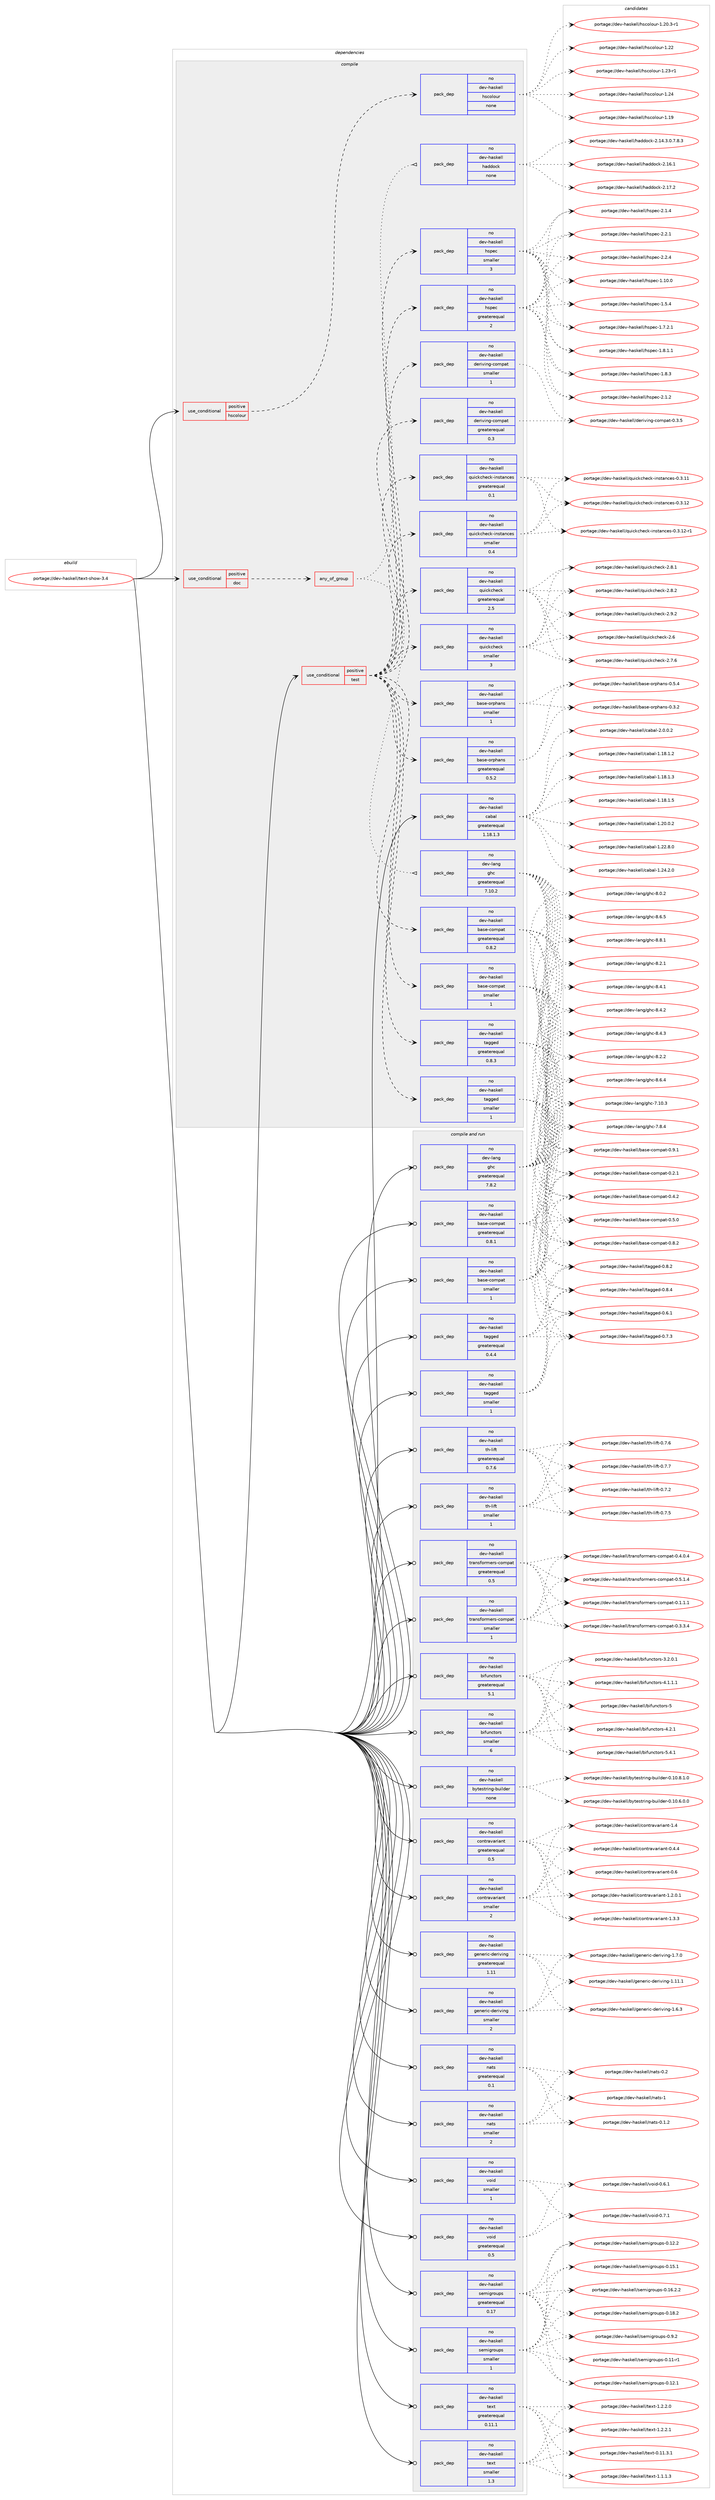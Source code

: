 digraph prolog {

# *************
# Graph options
# *************

newrank=true;
concentrate=true;
compound=true;
graph [rankdir=LR,fontname=Helvetica,fontsize=10,ranksep=1.5];#, ranksep=2.5, nodesep=0.2];
edge  [arrowhead=vee];
node  [fontname=Helvetica,fontsize=10];

# **********
# The ebuild
# **********

subgraph cluster_leftcol {
color=gray;
rank=same;
label=<<i>ebuild</i>>;
id [label="portage://dev-haskell/text-show-3.4", color=red, width=4, href="../dev-haskell/text-show-3.4.svg"];
}

# ****************
# The dependencies
# ****************

subgraph cluster_midcol {
color=gray;
label=<<i>dependencies</i>>;
subgraph cluster_compile {
fillcolor="#eeeeee";
style=filled;
label=<<i>compile</i>>;
subgraph cond17332 {
dependency81231 [label=<<TABLE BORDER="0" CELLBORDER="1" CELLSPACING="0" CELLPADDING="4"><TR><TD ROWSPAN="3" CELLPADDING="10">use_conditional</TD></TR><TR><TD>positive</TD></TR><TR><TD>doc</TD></TR></TABLE>>, shape=none, color=red];
subgraph any2440 {
dependency81232 [label=<<TABLE BORDER="0" CELLBORDER="1" CELLSPACING="0" CELLPADDING="4"><TR><TD CELLPADDING="10">any_of_group</TD></TR></TABLE>>, shape=none, color=red];subgraph pack61402 {
dependency81233 [label=<<TABLE BORDER="0" CELLBORDER="1" CELLSPACING="0" CELLPADDING="4" WIDTH="220"><TR><TD ROWSPAN="6" CELLPADDING="30">pack_dep</TD></TR><TR><TD WIDTH="110">no</TD></TR><TR><TD>dev-haskell</TD></TR><TR><TD>haddock</TD></TR><TR><TD>none</TD></TR><TR><TD></TD></TR></TABLE>>, shape=none, color=blue];
}
dependency81232:e -> dependency81233:w [weight=20,style="dotted",arrowhead="oinv"];
subgraph pack61403 {
dependency81234 [label=<<TABLE BORDER="0" CELLBORDER="1" CELLSPACING="0" CELLPADDING="4" WIDTH="220"><TR><TD ROWSPAN="6" CELLPADDING="30">pack_dep</TD></TR><TR><TD WIDTH="110">no</TD></TR><TR><TD>dev-lang</TD></TR><TR><TD>ghc</TD></TR><TR><TD>greaterequal</TD></TR><TR><TD>7.10.2</TD></TR></TABLE>>, shape=none, color=blue];
}
dependency81232:e -> dependency81234:w [weight=20,style="dotted",arrowhead="oinv"];
}
dependency81231:e -> dependency81232:w [weight=20,style="dashed",arrowhead="vee"];
}
id:e -> dependency81231:w [weight=20,style="solid",arrowhead="vee"];
subgraph cond17333 {
dependency81235 [label=<<TABLE BORDER="0" CELLBORDER="1" CELLSPACING="0" CELLPADDING="4"><TR><TD ROWSPAN="3" CELLPADDING="10">use_conditional</TD></TR><TR><TD>positive</TD></TR><TR><TD>hscolour</TD></TR></TABLE>>, shape=none, color=red];
subgraph pack61404 {
dependency81236 [label=<<TABLE BORDER="0" CELLBORDER="1" CELLSPACING="0" CELLPADDING="4" WIDTH="220"><TR><TD ROWSPAN="6" CELLPADDING="30">pack_dep</TD></TR><TR><TD WIDTH="110">no</TD></TR><TR><TD>dev-haskell</TD></TR><TR><TD>hscolour</TD></TR><TR><TD>none</TD></TR><TR><TD></TD></TR></TABLE>>, shape=none, color=blue];
}
dependency81235:e -> dependency81236:w [weight=20,style="dashed",arrowhead="vee"];
}
id:e -> dependency81235:w [weight=20,style="solid",arrowhead="vee"];
subgraph cond17334 {
dependency81237 [label=<<TABLE BORDER="0" CELLBORDER="1" CELLSPACING="0" CELLPADDING="4"><TR><TD ROWSPAN="3" CELLPADDING="10">use_conditional</TD></TR><TR><TD>positive</TD></TR><TR><TD>test</TD></TR></TABLE>>, shape=none, color=red];
subgraph pack61405 {
dependency81238 [label=<<TABLE BORDER="0" CELLBORDER="1" CELLSPACING="0" CELLPADDING="4" WIDTH="220"><TR><TD ROWSPAN="6" CELLPADDING="30">pack_dep</TD></TR><TR><TD WIDTH="110">no</TD></TR><TR><TD>dev-haskell</TD></TR><TR><TD>base-compat</TD></TR><TR><TD>greaterequal</TD></TR><TR><TD>0.8.2</TD></TR></TABLE>>, shape=none, color=blue];
}
dependency81237:e -> dependency81238:w [weight=20,style="dashed",arrowhead="vee"];
subgraph pack61406 {
dependency81239 [label=<<TABLE BORDER="0" CELLBORDER="1" CELLSPACING="0" CELLPADDING="4" WIDTH="220"><TR><TD ROWSPAN="6" CELLPADDING="30">pack_dep</TD></TR><TR><TD WIDTH="110">no</TD></TR><TR><TD>dev-haskell</TD></TR><TR><TD>base-compat</TD></TR><TR><TD>smaller</TD></TR><TR><TD>1</TD></TR></TABLE>>, shape=none, color=blue];
}
dependency81237:e -> dependency81239:w [weight=20,style="dashed",arrowhead="vee"];
subgraph pack61407 {
dependency81240 [label=<<TABLE BORDER="0" CELLBORDER="1" CELLSPACING="0" CELLPADDING="4" WIDTH="220"><TR><TD ROWSPAN="6" CELLPADDING="30">pack_dep</TD></TR><TR><TD WIDTH="110">no</TD></TR><TR><TD>dev-haskell</TD></TR><TR><TD>base-orphans</TD></TR><TR><TD>greaterequal</TD></TR><TR><TD>0.5.2</TD></TR></TABLE>>, shape=none, color=blue];
}
dependency81237:e -> dependency81240:w [weight=20,style="dashed",arrowhead="vee"];
subgraph pack61408 {
dependency81241 [label=<<TABLE BORDER="0" CELLBORDER="1" CELLSPACING="0" CELLPADDING="4" WIDTH="220"><TR><TD ROWSPAN="6" CELLPADDING="30">pack_dep</TD></TR><TR><TD WIDTH="110">no</TD></TR><TR><TD>dev-haskell</TD></TR><TR><TD>base-orphans</TD></TR><TR><TD>smaller</TD></TR><TR><TD>1</TD></TR></TABLE>>, shape=none, color=blue];
}
dependency81237:e -> dependency81241:w [weight=20,style="dashed",arrowhead="vee"];
subgraph pack61409 {
dependency81242 [label=<<TABLE BORDER="0" CELLBORDER="1" CELLSPACING="0" CELLPADDING="4" WIDTH="220"><TR><TD ROWSPAN="6" CELLPADDING="30">pack_dep</TD></TR><TR><TD WIDTH="110">no</TD></TR><TR><TD>dev-haskell</TD></TR><TR><TD>deriving-compat</TD></TR><TR><TD>greaterequal</TD></TR><TR><TD>0.3</TD></TR></TABLE>>, shape=none, color=blue];
}
dependency81237:e -> dependency81242:w [weight=20,style="dashed",arrowhead="vee"];
subgraph pack61410 {
dependency81243 [label=<<TABLE BORDER="0" CELLBORDER="1" CELLSPACING="0" CELLPADDING="4" WIDTH="220"><TR><TD ROWSPAN="6" CELLPADDING="30">pack_dep</TD></TR><TR><TD WIDTH="110">no</TD></TR><TR><TD>dev-haskell</TD></TR><TR><TD>deriving-compat</TD></TR><TR><TD>smaller</TD></TR><TR><TD>1</TD></TR></TABLE>>, shape=none, color=blue];
}
dependency81237:e -> dependency81243:w [weight=20,style="dashed",arrowhead="vee"];
subgraph pack61411 {
dependency81244 [label=<<TABLE BORDER="0" CELLBORDER="1" CELLSPACING="0" CELLPADDING="4" WIDTH="220"><TR><TD ROWSPAN="6" CELLPADDING="30">pack_dep</TD></TR><TR><TD WIDTH="110">no</TD></TR><TR><TD>dev-haskell</TD></TR><TR><TD>hspec</TD></TR><TR><TD>greaterequal</TD></TR><TR><TD>2</TD></TR></TABLE>>, shape=none, color=blue];
}
dependency81237:e -> dependency81244:w [weight=20,style="dashed",arrowhead="vee"];
subgraph pack61412 {
dependency81245 [label=<<TABLE BORDER="0" CELLBORDER="1" CELLSPACING="0" CELLPADDING="4" WIDTH="220"><TR><TD ROWSPAN="6" CELLPADDING="30">pack_dep</TD></TR><TR><TD WIDTH="110">no</TD></TR><TR><TD>dev-haskell</TD></TR><TR><TD>hspec</TD></TR><TR><TD>smaller</TD></TR><TR><TD>3</TD></TR></TABLE>>, shape=none, color=blue];
}
dependency81237:e -> dependency81245:w [weight=20,style="dashed",arrowhead="vee"];
subgraph pack61413 {
dependency81246 [label=<<TABLE BORDER="0" CELLBORDER="1" CELLSPACING="0" CELLPADDING="4" WIDTH="220"><TR><TD ROWSPAN="6" CELLPADDING="30">pack_dep</TD></TR><TR><TD WIDTH="110">no</TD></TR><TR><TD>dev-haskell</TD></TR><TR><TD>quickcheck</TD></TR><TR><TD>greaterequal</TD></TR><TR><TD>2.5</TD></TR></TABLE>>, shape=none, color=blue];
}
dependency81237:e -> dependency81246:w [weight=20,style="dashed",arrowhead="vee"];
subgraph pack61414 {
dependency81247 [label=<<TABLE BORDER="0" CELLBORDER="1" CELLSPACING="0" CELLPADDING="4" WIDTH="220"><TR><TD ROWSPAN="6" CELLPADDING="30">pack_dep</TD></TR><TR><TD WIDTH="110">no</TD></TR><TR><TD>dev-haskell</TD></TR><TR><TD>quickcheck</TD></TR><TR><TD>smaller</TD></TR><TR><TD>3</TD></TR></TABLE>>, shape=none, color=blue];
}
dependency81237:e -> dependency81247:w [weight=20,style="dashed",arrowhead="vee"];
subgraph pack61415 {
dependency81248 [label=<<TABLE BORDER="0" CELLBORDER="1" CELLSPACING="0" CELLPADDING="4" WIDTH="220"><TR><TD ROWSPAN="6" CELLPADDING="30">pack_dep</TD></TR><TR><TD WIDTH="110">no</TD></TR><TR><TD>dev-haskell</TD></TR><TR><TD>quickcheck-instances</TD></TR><TR><TD>greaterequal</TD></TR><TR><TD>0.1</TD></TR></TABLE>>, shape=none, color=blue];
}
dependency81237:e -> dependency81248:w [weight=20,style="dashed",arrowhead="vee"];
subgraph pack61416 {
dependency81249 [label=<<TABLE BORDER="0" CELLBORDER="1" CELLSPACING="0" CELLPADDING="4" WIDTH="220"><TR><TD ROWSPAN="6" CELLPADDING="30">pack_dep</TD></TR><TR><TD WIDTH="110">no</TD></TR><TR><TD>dev-haskell</TD></TR><TR><TD>quickcheck-instances</TD></TR><TR><TD>smaller</TD></TR><TR><TD>0.4</TD></TR></TABLE>>, shape=none, color=blue];
}
dependency81237:e -> dependency81249:w [weight=20,style="dashed",arrowhead="vee"];
subgraph pack61417 {
dependency81250 [label=<<TABLE BORDER="0" CELLBORDER="1" CELLSPACING="0" CELLPADDING="4" WIDTH="220"><TR><TD ROWSPAN="6" CELLPADDING="30">pack_dep</TD></TR><TR><TD WIDTH="110">no</TD></TR><TR><TD>dev-haskell</TD></TR><TR><TD>tagged</TD></TR><TR><TD>greaterequal</TD></TR><TR><TD>0.8.3</TD></TR></TABLE>>, shape=none, color=blue];
}
dependency81237:e -> dependency81250:w [weight=20,style="dashed",arrowhead="vee"];
subgraph pack61418 {
dependency81251 [label=<<TABLE BORDER="0" CELLBORDER="1" CELLSPACING="0" CELLPADDING="4" WIDTH="220"><TR><TD ROWSPAN="6" CELLPADDING="30">pack_dep</TD></TR><TR><TD WIDTH="110">no</TD></TR><TR><TD>dev-haskell</TD></TR><TR><TD>tagged</TD></TR><TR><TD>smaller</TD></TR><TR><TD>1</TD></TR></TABLE>>, shape=none, color=blue];
}
dependency81237:e -> dependency81251:w [weight=20,style="dashed",arrowhead="vee"];
}
id:e -> dependency81237:w [weight=20,style="solid",arrowhead="vee"];
subgraph pack61419 {
dependency81252 [label=<<TABLE BORDER="0" CELLBORDER="1" CELLSPACING="0" CELLPADDING="4" WIDTH="220"><TR><TD ROWSPAN="6" CELLPADDING="30">pack_dep</TD></TR><TR><TD WIDTH="110">no</TD></TR><TR><TD>dev-haskell</TD></TR><TR><TD>cabal</TD></TR><TR><TD>greaterequal</TD></TR><TR><TD>1.18.1.3</TD></TR></TABLE>>, shape=none, color=blue];
}
id:e -> dependency81252:w [weight=20,style="solid",arrowhead="vee"];
}
subgraph cluster_compileandrun {
fillcolor="#eeeeee";
style=filled;
label=<<i>compile and run</i>>;
subgraph pack61420 {
dependency81253 [label=<<TABLE BORDER="0" CELLBORDER="1" CELLSPACING="0" CELLPADDING="4" WIDTH="220"><TR><TD ROWSPAN="6" CELLPADDING="30">pack_dep</TD></TR><TR><TD WIDTH="110">no</TD></TR><TR><TD>dev-haskell</TD></TR><TR><TD>base-compat</TD></TR><TR><TD>greaterequal</TD></TR><TR><TD>0.8.1</TD></TR></TABLE>>, shape=none, color=blue];
}
id:e -> dependency81253:w [weight=20,style="solid",arrowhead="odotvee"];
subgraph pack61421 {
dependency81254 [label=<<TABLE BORDER="0" CELLBORDER="1" CELLSPACING="0" CELLPADDING="4" WIDTH="220"><TR><TD ROWSPAN="6" CELLPADDING="30">pack_dep</TD></TR><TR><TD WIDTH="110">no</TD></TR><TR><TD>dev-haskell</TD></TR><TR><TD>base-compat</TD></TR><TR><TD>smaller</TD></TR><TR><TD>1</TD></TR></TABLE>>, shape=none, color=blue];
}
id:e -> dependency81254:w [weight=20,style="solid",arrowhead="odotvee"];
subgraph pack61422 {
dependency81255 [label=<<TABLE BORDER="0" CELLBORDER="1" CELLSPACING="0" CELLPADDING="4" WIDTH="220"><TR><TD ROWSPAN="6" CELLPADDING="30">pack_dep</TD></TR><TR><TD WIDTH="110">no</TD></TR><TR><TD>dev-haskell</TD></TR><TR><TD>bifunctors</TD></TR><TR><TD>greaterequal</TD></TR><TR><TD>5.1</TD></TR></TABLE>>, shape=none, color=blue];
}
id:e -> dependency81255:w [weight=20,style="solid",arrowhead="odotvee"];
subgraph pack61423 {
dependency81256 [label=<<TABLE BORDER="0" CELLBORDER="1" CELLSPACING="0" CELLPADDING="4" WIDTH="220"><TR><TD ROWSPAN="6" CELLPADDING="30">pack_dep</TD></TR><TR><TD WIDTH="110">no</TD></TR><TR><TD>dev-haskell</TD></TR><TR><TD>bifunctors</TD></TR><TR><TD>smaller</TD></TR><TR><TD>6</TD></TR></TABLE>>, shape=none, color=blue];
}
id:e -> dependency81256:w [weight=20,style="solid",arrowhead="odotvee"];
subgraph pack61424 {
dependency81257 [label=<<TABLE BORDER="0" CELLBORDER="1" CELLSPACING="0" CELLPADDING="4" WIDTH="220"><TR><TD ROWSPAN="6" CELLPADDING="30">pack_dep</TD></TR><TR><TD WIDTH="110">no</TD></TR><TR><TD>dev-haskell</TD></TR><TR><TD>bytestring-builder</TD></TR><TR><TD>none</TD></TR><TR><TD></TD></TR></TABLE>>, shape=none, color=blue];
}
id:e -> dependency81257:w [weight=20,style="solid",arrowhead="odotvee"];
subgraph pack61425 {
dependency81258 [label=<<TABLE BORDER="0" CELLBORDER="1" CELLSPACING="0" CELLPADDING="4" WIDTH="220"><TR><TD ROWSPAN="6" CELLPADDING="30">pack_dep</TD></TR><TR><TD WIDTH="110">no</TD></TR><TR><TD>dev-haskell</TD></TR><TR><TD>contravariant</TD></TR><TR><TD>greaterequal</TD></TR><TR><TD>0.5</TD></TR></TABLE>>, shape=none, color=blue];
}
id:e -> dependency81258:w [weight=20,style="solid",arrowhead="odotvee"];
subgraph pack61426 {
dependency81259 [label=<<TABLE BORDER="0" CELLBORDER="1" CELLSPACING="0" CELLPADDING="4" WIDTH="220"><TR><TD ROWSPAN="6" CELLPADDING="30">pack_dep</TD></TR><TR><TD WIDTH="110">no</TD></TR><TR><TD>dev-haskell</TD></TR><TR><TD>contravariant</TD></TR><TR><TD>smaller</TD></TR><TR><TD>2</TD></TR></TABLE>>, shape=none, color=blue];
}
id:e -> dependency81259:w [weight=20,style="solid",arrowhead="odotvee"];
subgraph pack61427 {
dependency81260 [label=<<TABLE BORDER="0" CELLBORDER="1" CELLSPACING="0" CELLPADDING="4" WIDTH="220"><TR><TD ROWSPAN="6" CELLPADDING="30">pack_dep</TD></TR><TR><TD WIDTH="110">no</TD></TR><TR><TD>dev-haskell</TD></TR><TR><TD>generic-deriving</TD></TR><TR><TD>greaterequal</TD></TR><TR><TD>1.11</TD></TR></TABLE>>, shape=none, color=blue];
}
id:e -> dependency81260:w [weight=20,style="solid",arrowhead="odotvee"];
subgraph pack61428 {
dependency81261 [label=<<TABLE BORDER="0" CELLBORDER="1" CELLSPACING="0" CELLPADDING="4" WIDTH="220"><TR><TD ROWSPAN="6" CELLPADDING="30">pack_dep</TD></TR><TR><TD WIDTH="110">no</TD></TR><TR><TD>dev-haskell</TD></TR><TR><TD>generic-deriving</TD></TR><TR><TD>smaller</TD></TR><TR><TD>2</TD></TR></TABLE>>, shape=none, color=blue];
}
id:e -> dependency81261:w [weight=20,style="solid",arrowhead="odotvee"];
subgraph pack61429 {
dependency81262 [label=<<TABLE BORDER="0" CELLBORDER="1" CELLSPACING="0" CELLPADDING="4" WIDTH="220"><TR><TD ROWSPAN="6" CELLPADDING="30">pack_dep</TD></TR><TR><TD WIDTH="110">no</TD></TR><TR><TD>dev-haskell</TD></TR><TR><TD>nats</TD></TR><TR><TD>greaterequal</TD></TR><TR><TD>0.1</TD></TR></TABLE>>, shape=none, color=blue];
}
id:e -> dependency81262:w [weight=20,style="solid",arrowhead="odotvee"];
subgraph pack61430 {
dependency81263 [label=<<TABLE BORDER="0" CELLBORDER="1" CELLSPACING="0" CELLPADDING="4" WIDTH="220"><TR><TD ROWSPAN="6" CELLPADDING="30">pack_dep</TD></TR><TR><TD WIDTH="110">no</TD></TR><TR><TD>dev-haskell</TD></TR><TR><TD>nats</TD></TR><TR><TD>smaller</TD></TR><TR><TD>2</TD></TR></TABLE>>, shape=none, color=blue];
}
id:e -> dependency81263:w [weight=20,style="solid",arrowhead="odotvee"];
subgraph pack61431 {
dependency81264 [label=<<TABLE BORDER="0" CELLBORDER="1" CELLSPACING="0" CELLPADDING="4" WIDTH="220"><TR><TD ROWSPAN="6" CELLPADDING="30">pack_dep</TD></TR><TR><TD WIDTH="110">no</TD></TR><TR><TD>dev-haskell</TD></TR><TR><TD>semigroups</TD></TR><TR><TD>greaterequal</TD></TR><TR><TD>0.17</TD></TR></TABLE>>, shape=none, color=blue];
}
id:e -> dependency81264:w [weight=20,style="solid",arrowhead="odotvee"];
subgraph pack61432 {
dependency81265 [label=<<TABLE BORDER="0" CELLBORDER="1" CELLSPACING="0" CELLPADDING="4" WIDTH="220"><TR><TD ROWSPAN="6" CELLPADDING="30">pack_dep</TD></TR><TR><TD WIDTH="110">no</TD></TR><TR><TD>dev-haskell</TD></TR><TR><TD>semigroups</TD></TR><TR><TD>smaller</TD></TR><TR><TD>1</TD></TR></TABLE>>, shape=none, color=blue];
}
id:e -> dependency81265:w [weight=20,style="solid",arrowhead="odotvee"];
subgraph pack61433 {
dependency81266 [label=<<TABLE BORDER="0" CELLBORDER="1" CELLSPACING="0" CELLPADDING="4" WIDTH="220"><TR><TD ROWSPAN="6" CELLPADDING="30">pack_dep</TD></TR><TR><TD WIDTH="110">no</TD></TR><TR><TD>dev-haskell</TD></TR><TR><TD>tagged</TD></TR><TR><TD>greaterequal</TD></TR><TR><TD>0.4.4</TD></TR></TABLE>>, shape=none, color=blue];
}
id:e -> dependency81266:w [weight=20,style="solid",arrowhead="odotvee"];
subgraph pack61434 {
dependency81267 [label=<<TABLE BORDER="0" CELLBORDER="1" CELLSPACING="0" CELLPADDING="4" WIDTH="220"><TR><TD ROWSPAN="6" CELLPADDING="30">pack_dep</TD></TR><TR><TD WIDTH="110">no</TD></TR><TR><TD>dev-haskell</TD></TR><TR><TD>tagged</TD></TR><TR><TD>smaller</TD></TR><TR><TD>1</TD></TR></TABLE>>, shape=none, color=blue];
}
id:e -> dependency81267:w [weight=20,style="solid",arrowhead="odotvee"];
subgraph pack61435 {
dependency81268 [label=<<TABLE BORDER="0" CELLBORDER="1" CELLSPACING="0" CELLPADDING="4" WIDTH="220"><TR><TD ROWSPAN="6" CELLPADDING="30">pack_dep</TD></TR><TR><TD WIDTH="110">no</TD></TR><TR><TD>dev-haskell</TD></TR><TR><TD>text</TD></TR><TR><TD>greaterequal</TD></TR><TR><TD>0.11.1</TD></TR></TABLE>>, shape=none, color=blue];
}
id:e -> dependency81268:w [weight=20,style="solid",arrowhead="odotvee"];
subgraph pack61436 {
dependency81269 [label=<<TABLE BORDER="0" CELLBORDER="1" CELLSPACING="0" CELLPADDING="4" WIDTH="220"><TR><TD ROWSPAN="6" CELLPADDING="30">pack_dep</TD></TR><TR><TD WIDTH="110">no</TD></TR><TR><TD>dev-haskell</TD></TR><TR><TD>text</TD></TR><TR><TD>smaller</TD></TR><TR><TD>1.3</TD></TR></TABLE>>, shape=none, color=blue];
}
id:e -> dependency81269:w [weight=20,style="solid",arrowhead="odotvee"];
subgraph pack61437 {
dependency81270 [label=<<TABLE BORDER="0" CELLBORDER="1" CELLSPACING="0" CELLPADDING="4" WIDTH="220"><TR><TD ROWSPAN="6" CELLPADDING="30">pack_dep</TD></TR><TR><TD WIDTH="110">no</TD></TR><TR><TD>dev-haskell</TD></TR><TR><TD>th-lift</TD></TR><TR><TD>greaterequal</TD></TR><TR><TD>0.7.6</TD></TR></TABLE>>, shape=none, color=blue];
}
id:e -> dependency81270:w [weight=20,style="solid",arrowhead="odotvee"];
subgraph pack61438 {
dependency81271 [label=<<TABLE BORDER="0" CELLBORDER="1" CELLSPACING="0" CELLPADDING="4" WIDTH="220"><TR><TD ROWSPAN="6" CELLPADDING="30">pack_dep</TD></TR><TR><TD WIDTH="110">no</TD></TR><TR><TD>dev-haskell</TD></TR><TR><TD>th-lift</TD></TR><TR><TD>smaller</TD></TR><TR><TD>1</TD></TR></TABLE>>, shape=none, color=blue];
}
id:e -> dependency81271:w [weight=20,style="solid",arrowhead="odotvee"];
subgraph pack61439 {
dependency81272 [label=<<TABLE BORDER="0" CELLBORDER="1" CELLSPACING="0" CELLPADDING="4" WIDTH="220"><TR><TD ROWSPAN="6" CELLPADDING="30">pack_dep</TD></TR><TR><TD WIDTH="110">no</TD></TR><TR><TD>dev-haskell</TD></TR><TR><TD>transformers-compat</TD></TR><TR><TD>greaterequal</TD></TR><TR><TD>0.5</TD></TR></TABLE>>, shape=none, color=blue];
}
id:e -> dependency81272:w [weight=20,style="solid",arrowhead="odotvee"];
subgraph pack61440 {
dependency81273 [label=<<TABLE BORDER="0" CELLBORDER="1" CELLSPACING="0" CELLPADDING="4" WIDTH="220"><TR><TD ROWSPAN="6" CELLPADDING="30">pack_dep</TD></TR><TR><TD WIDTH="110">no</TD></TR><TR><TD>dev-haskell</TD></TR><TR><TD>transformers-compat</TD></TR><TR><TD>smaller</TD></TR><TR><TD>1</TD></TR></TABLE>>, shape=none, color=blue];
}
id:e -> dependency81273:w [weight=20,style="solid",arrowhead="odotvee"];
subgraph pack61441 {
dependency81274 [label=<<TABLE BORDER="0" CELLBORDER="1" CELLSPACING="0" CELLPADDING="4" WIDTH="220"><TR><TD ROWSPAN="6" CELLPADDING="30">pack_dep</TD></TR><TR><TD WIDTH="110">no</TD></TR><TR><TD>dev-haskell</TD></TR><TR><TD>void</TD></TR><TR><TD>greaterequal</TD></TR><TR><TD>0.5</TD></TR></TABLE>>, shape=none, color=blue];
}
id:e -> dependency81274:w [weight=20,style="solid",arrowhead="odotvee"];
subgraph pack61442 {
dependency81275 [label=<<TABLE BORDER="0" CELLBORDER="1" CELLSPACING="0" CELLPADDING="4" WIDTH="220"><TR><TD ROWSPAN="6" CELLPADDING="30">pack_dep</TD></TR><TR><TD WIDTH="110">no</TD></TR><TR><TD>dev-haskell</TD></TR><TR><TD>void</TD></TR><TR><TD>smaller</TD></TR><TR><TD>1</TD></TR></TABLE>>, shape=none, color=blue];
}
id:e -> dependency81275:w [weight=20,style="solid",arrowhead="odotvee"];
subgraph pack61443 {
dependency81276 [label=<<TABLE BORDER="0" CELLBORDER="1" CELLSPACING="0" CELLPADDING="4" WIDTH="220"><TR><TD ROWSPAN="6" CELLPADDING="30">pack_dep</TD></TR><TR><TD WIDTH="110">no</TD></TR><TR><TD>dev-lang</TD></TR><TR><TD>ghc</TD></TR><TR><TD>greaterequal</TD></TR><TR><TD>7.8.2</TD></TR></TABLE>>, shape=none, color=blue];
}
id:e -> dependency81276:w [weight=20,style="solid",arrowhead="odotvee"];
}
subgraph cluster_run {
fillcolor="#eeeeee";
style=filled;
label=<<i>run</i>>;
}
}

# **************
# The candidates
# **************

subgraph cluster_choices {
rank=same;
color=gray;
label=<<i>candidates</i>>;

subgraph choice61402 {
color=black;
nodesep=1;
choiceportage1001011184510497115107101108108471049710010011199107455046495246514648465546564651 [label="portage://dev-haskell/haddock-2.14.3.0.7.8.3", color=red, width=4,href="../dev-haskell/haddock-2.14.3.0.7.8.3.svg"];
choiceportage100101118451049711510710110810847104971001001119910745504649544649 [label="portage://dev-haskell/haddock-2.16.1", color=red, width=4,href="../dev-haskell/haddock-2.16.1.svg"];
choiceportage100101118451049711510710110810847104971001001119910745504649554650 [label="portage://dev-haskell/haddock-2.17.2", color=red, width=4,href="../dev-haskell/haddock-2.17.2.svg"];
dependency81233:e -> choiceportage1001011184510497115107101108108471049710010011199107455046495246514648465546564651:w [style=dotted,weight="100"];
dependency81233:e -> choiceportage100101118451049711510710110810847104971001001119910745504649544649:w [style=dotted,weight="100"];
dependency81233:e -> choiceportage100101118451049711510710110810847104971001001119910745504649554650:w [style=dotted,weight="100"];
}
subgraph choice61403 {
color=black;
nodesep=1;
choiceportage1001011184510897110103471031049945554649484651 [label="portage://dev-lang/ghc-7.10.3", color=red, width=4,href="../dev-lang/ghc-7.10.3.svg"];
choiceportage10010111845108971101034710310499455546564652 [label="portage://dev-lang/ghc-7.8.4", color=red, width=4,href="../dev-lang/ghc-7.8.4.svg"];
choiceportage10010111845108971101034710310499455646484650 [label="portage://dev-lang/ghc-8.0.2", color=red, width=4,href="../dev-lang/ghc-8.0.2.svg"];
choiceportage10010111845108971101034710310499455646504649 [label="portage://dev-lang/ghc-8.2.1", color=red, width=4,href="../dev-lang/ghc-8.2.1.svg"];
choiceportage10010111845108971101034710310499455646504650 [label="portage://dev-lang/ghc-8.2.2", color=red, width=4,href="../dev-lang/ghc-8.2.2.svg"];
choiceportage10010111845108971101034710310499455646524649 [label="portage://dev-lang/ghc-8.4.1", color=red, width=4,href="../dev-lang/ghc-8.4.1.svg"];
choiceportage10010111845108971101034710310499455646524650 [label="portage://dev-lang/ghc-8.4.2", color=red, width=4,href="../dev-lang/ghc-8.4.2.svg"];
choiceportage10010111845108971101034710310499455646524651 [label="portage://dev-lang/ghc-8.4.3", color=red, width=4,href="../dev-lang/ghc-8.4.3.svg"];
choiceportage10010111845108971101034710310499455646544652 [label="portage://dev-lang/ghc-8.6.4", color=red, width=4,href="../dev-lang/ghc-8.6.4.svg"];
choiceportage10010111845108971101034710310499455646544653 [label="portage://dev-lang/ghc-8.6.5", color=red, width=4,href="../dev-lang/ghc-8.6.5.svg"];
choiceportage10010111845108971101034710310499455646564649 [label="portage://dev-lang/ghc-8.8.1", color=red, width=4,href="../dev-lang/ghc-8.8.1.svg"];
dependency81234:e -> choiceportage1001011184510897110103471031049945554649484651:w [style=dotted,weight="100"];
dependency81234:e -> choiceportage10010111845108971101034710310499455546564652:w [style=dotted,weight="100"];
dependency81234:e -> choiceportage10010111845108971101034710310499455646484650:w [style=dotted,weight="100"];
dependency81234:e -> choiceportage10010111845108971101034710310499455646504649:w [style=dotted,weight="100"];
dependency81234:e -> choiceportage10010111845108971101034710310499455646504650:w [style=dotted,weight="100"];
dependency81234:e -> choiceportage10010111845108971101034710310499455646524649:w [style=dotted,weight="100"];
dependency81234:e -> choiceportage10010111845108971101034710310499455646524650:w [style=dotted,weight="100"];
dependency81234:e -> choiceportage10010111845108971101034710310499455646524651:w [style=dotted,weight="100"];
dependency81234:e -> choiceportage10010111845108971101034710310499455646544652:w [style=dotted,weight="100"];
dependency81234:e -> choiceportage10010111845108971101034710310499455646544653:w [style=dotted,weight="100"];
dependency81234:e -> choiceportage10010111845108971101034710310499455646564649:w [style=dotted,weight="100"];
}
subgraph choice61404 {
color=black;
nodesep=1;
choiceportage100101118451049711510710110810847104115991111081111171144549464957 [label="portage://dev-haskell/hscolour-1.19", color=red, width=4,href="../dev-haskell/hscolour-1.19.svg"];
choiceportage10010111845104971151071011081084710411599111108111117114454946504846514511449 [label="portage://dev-haskell/hscolour-1.20.3-r1", color=red, width=4,href="../dev-haskell/hscolour-1.20.3-r1.svg"];
choiceportage100101118451049711510710110810847104115991111081111171144549465050 [label="portage://dev-haskell/hscolour-1.22", color=red, width=4,href="../dev-haskell/hscolour-1.22.svg"];
choiceportage1001011184510497115107101108108471041159911110811111711445494650514511449 [label="portage://dev-haskell/hscolour-1.23-r1", color=red, width=4,href="../dev-haskell/hscolour-1.23-r1.svg"];
choiceportage100101118451049711510710110810847104115991111081111171144549465052 [label="portage://dev-haskell/hscolour-1.24", color=red, width=4,href="../dev-haskell/hscolour-1.24.svg"];
dependency81236:e -> choiceportage100101118451049711510710110810847104115991111081111171144549464957:w [style=dotted,weight="100"];
dependency81236:e -> choiceportage10010111845104971151071011081084710411599111108111117114454946504846514511449:w [style=dotted,weight="100"];
dependency81236:e -> choiceportage100101118451049711510710110810847104115991111081111171144549465050:w [style=dotted,weight="100"];
dependency81236:e -> choiceportage1001011184510497115107101108108471041159911110811111711445494650514511449:w [style=dotted,weight="100"];
dependency81236:e -> choiceportage100101118451049711510710110810847104115991111081111171144549465052:w [style=dotted,weight="100"];
}
subgraph choice61405 {
color=black;
nodesep=1;
choiceportage1001011184510497115107101108108479897115101459911110911297116454846504649 [label="portage://dev-haskell/base-compat-0.2.1", color=red, width=4,href="../dev-haskell/base-compat-0.2.1.svg"];
choiceportage1001011184510497115107101108108479897115101459911110911297116454846524650 [label="portage://dev-haskell/base-compat-0.4.2", color=red, width=4,href="../dev-haskell/base-compat-0.4.2.svg"];
choiceportage1001011184510497115107101108108479897115101459911110911297116454846534648 [label="portage://dev-haskell/base-compat-0.5.0", color=red, width=4,href="../dev-haskell/base-compat-0.5.0.svg"];
choiceportage1001011184510497115107101108108479897115101459911110911297116454846564650 [label="portage://dev-haskell/base-compat-0.8.2", color=red, width=4,href="../dev-haskell/base-compat-0.8.2.svg"];
choiceportage1001011184510497115107101108108479897115101459911110911297116454846574649 [label="portage://dev-haskell/base-compat-0.9.1", color=red, width=4,href="../dev-haskell/base-compat-0.9.1.svg"];
dependency81238:e -> choiceportage1001011184510497115107101108108479897115101459911110911297116454846504649:w [style=dotted,weight="100"];
dependency81238:e -> choiceportage1001011184510497115107101108108479897115101459911110911297116454846524650:w [style=dotted,weight="100"];
dependency81238:e -> choiceportage1001011184510497115107101108108479897115101459911110911297116454846534648:w [style=dotted,weight="100"];
dependency81238:e -> choiceportage1001011184510497115107101108108479897115101459911110911297116454846564650:w [style=dotted,weight="100"];
dependency81238:e -> choiceportage1001011184510497115107101108108479897115101459911110911297116454846574649:w [style=dotted,weight="100"];
}
subgraph choice61406 {
color=black;
nodesep=1;
choiceportage1001011184510497115107101108108479897115101459911110911297116454846504649 [label="portage://dev-haskell/base-compat-0.2.1", color=red, width=4,href="../dev-haskell/base-compat-0.2.1.svg"];
choiceportage1001011184510497115107101108108479897115101459911110911297116454846524650 [label="portage://dev-haskell/base-compat-0.4.2", color=red, width=4,href="../dev-haskell/base-compat-0.4.2.svg"];
choiceportage1001011184510497115107101108108479897115101459911110911297116454846534648 [label="portage://dev-haskell/base-compat-0.5.0", color=red, width=4,href="../dev-haskell/base-compat-0.5.0.svg"];
choiceportage1001011184510497115107101108108479897115101459911110911297116454846564650 [label="portage://dev-haskell/base-compat-0.8.2", color=red, width=4,href="../dev-haskell/base-compat-0.8.2.svg"];
choiceportage1001011184510497115107101108108479897115101459911110911297116454846574649 [label="portage://dev-haskell/base-compat-0.9.1", color=red, width=4,href="../dev-haskell/base-compat-0.9.1.svg"];
dependency81239:e -> choiceportage1001011184510497115107101108108479897115101459911110911297116454846504649:w [style=dotted,weight="100"];
dependency81239:e -> choiceportage1001011184510497115107101108108479897115101459911110911297116454846524650:w [style=dotted,weight="100"];
dependency81239:e -> choiceportage1001011184510497115107101108108479897115101459911110911297116454846534648:w [style=dotted,weight="100"];
dependency81239:e -> choiceportage1001011184510497115107101108108479897115101459911110911297116454846564650:w [style=dotted,weight="100"];
dependency81239:e -> choiceportage1001011184510497115107101108108479897115101459911110911297116454846574649:w [style=dotted,weight="100"];
}
subgraph choice61407 {
color=black;
nodesep=1;
choiceportage10010111845104971151071011081084798971151014511111411210497110115454846514650 [label="portage://dev-haskell/base-orphans-0.3.2", color=red, width=4,href="../dev-haskell/base-orphans-0.3.2.svg"];
choiceportage10010111845104971151071011081084798971151014511111411210497110115454846534652 [label="portage://dev-haskell/base-orphans-0.5.4", color=red, width=4,href="../dev-haskell/base-orphans-0.5.4.svg"];
dependency81240:e -> choiceportage10010111845104971151071011081084798971151014511111411210497110115454846514650:w [style=dotted,weight="100"];
dependency81240:e -> choiceportage10010111845104971151071011081084798971151014511111411210497110115454846534652:w [style=dotted,weight="100"];
}
subgraph choice61408 {
color=black;
nodesep=1;
choiceportage10010111845104971151071011081084798971151014511111411210497110115454846514650 [label="portage://dev-haskell/base-orphans-0.3.2", color=red, width=4,href="../dev-haskell/base-orphans-0.3.2.svg"];
choiceportage10010111845104971151071011081084798971151014511111411210497110115454846534652 [label="portage://dev-haskell/base-orphans-0.5.4", color=red, width=4,href="../dev-haskell/base-orphans-0.5.4.svg"];
dependency81241:e -> choiceportage10010111845104971151071011081084798971151014511111411210497110115454846514650:w [style=dotted,weight="100"];
dependency81241:e -> choiceportage10010111845104971151071011081084798971151014511111411210497110115454846534652:w [style=dotted,weight="100"];
}
subgraph choice61409 {
color=black;
nodesep=1;
choiceportage100101118451049711510710110810847100101114105118105110103459911110911297116454846514653 [label="portage://dev-haskell/deriving-compat-0.3.5", color=red, width=4,href="../dev-haskell/deriving-compat-0.3.5.svg"];
dependency81242:e -> choiceportage100101118451049711510710110810847100101114105118105110103459911110911297116454846514653:w [style=dotted,weight="100"];
}
subgraph choice61410 {
color=black;
nodesep=1;
choiceportage100101118451049711510710110810847100101114105118105110103459911110911297116454846514653 [label="portage://dev-haskell/deriving-compat-0.3.5", color=red, width=4,href="../dev-haskell/deriving-compat-0.3.5.svg"];
dependency81243:e -> choiceportage100101118451049711510710110810847100101114105118105110103459911110911297116454846514653:w [style=dotted,weight="100"];
}
subgraph choice61411 {
color=black;
nodesep=1;
choiceportage1001011184510497115107101108108471041151121019945494649484648 [label="portage://dev-haskell/hspec-1.10.0", color=red, width=4,href="../dev-haskell/hspec-1.10.0.svg"];
choiceportage10010111845104971151071011081084710411511210199454946534652 [label="portage://dev-haskell/hspec-1.5.4", color=red, width=4,href="../dev-haskell/hspec-1.5.4.svg"];
choiceportage100101118451049711510710110810847104115112101994549465546504649 [label="portage://dev-haskell/hspec-1.7.2.1", color=red, width=4,href="../dev-haskell/hspec-1.7.2.1.svg"];
choiceportage100101118451049711510710110810847104115112101994549465646494649 [label="portage://dev-haskell/hspec-1.8.1.1", color=red, width=4,href="../dev-haskell/hspec-1.8.1.1.svg"];
choiceportage10010111845104971151071011081084710411511210199454946564651 [label="portage://dev-haskell/hspec-1.8.3", color=red, width=4,href="../dev-haskell/hspec-1.8.3.svg"];
choiceportage10010111845104971151071011081084710411511210199455046494650 [label="portage://dev-haskell/hspec-2.1.2", color=red, width=4,href="../dev-haskell/hspec-2.1.2.svg"];
choiceportage10010111845104971151071011081084710411511210199455046494652 [label="portage://dev-haskell/hspec-2.1.4", color=red, width=4,href="../dev-haskell/hspec-2.1.4.svg"];
choiceportage10010111845104971151071011081084710411511210199455046504649 [label="portage://dev-haskell/hspec-2.2.1", color=red, width=4,href="../dev-haskell/hspec-2.2.1.svg"];
choiceportage10010111845104971151071011081084710411511210199455046504652 [label="portage://dev-haskell/hspec-2.2.4", color=red, width=4,href="../dev-haskell/hspec-2.2.4.svg"];
dependency81244:e -> choiceportage1001011184510497115107101108108471041151121019945494649484648:w [style=dotted,weight="100"];
dependency81244:e -> choiceportage10010111845104971151071011081084710411511210199454946534652:w [style=dotted,weight="100"];
dependency81244:e -> choiceportage100101118451049711510710110810847104115112101994549465546504649:w [style=dotted,weight="100"];
dependency81244:e -> choiceportage100101118451049711510710110810847104115112101994549465646494649:w [style=dotted,weight="100"];
dependency81244:e -> choiceportage10010111845104971151071011081084710411511210199454946564651:w [style=dotted,weight="100"];
dependency81244:e -> choiceportage10010111845104971151071011081084710411511210199455046494650:w [style=dotted,weight="100"];
dependency81244:e -> choiceportage10010111845104971151071011081084710411511210199455046494652:w [style=dotted,weight="100"];
dependency81244:e -> choiceportage10010111845104971151071011081084710411511210199455046504649:w [style=dotted,weight="100"];
dependency81244:e -> choiceportage10010111845104971151071011081084710411511210199455046504652:w [style=dotted,weight="100"];
}
subgraph choice61412 {
color=black;
nodesep=1;
choiceportage1001011184510497115107101108108471041151121019945494649484648 [label="portage://dev-haskell/hspec-1.10.0", color=red, width=4,href="../dev-haskell/hspec-1.10.0.svg"];
choiceportage10010111845104971151071011081084710411511210199454946534652 [label="portage://dev-haskell/hspec-1.5.4", color=red, width=4,href="../dev-haskell/hspec-1.5.4.svg"];
choiceportage100101118451049711510710110810847104115112101994549465546504649 [label="portage://dev-haskell/hspec-1.7.2.1", color=red, width=4,href="../dev-haskell/hspec-1.7.2.1.svg"];
choiceportage100101118451049711510710110810847104115112101994549465646494649 [label="portage://dev-haskell/hspec-1.8.1.1", color=red, width=4,href="../dev-haskell/hspec-1.8.1.1.svg"];
choiceportage10010111845104971151071011081084710411511210199454946564651 [label="portage://dev-haskell/hspec-1.8.3", color=red, width=4,href="../dev-haskell/hspec-1.8.3.svg"];
choiceportage10010111845104971151071011081084710411511210199455046494650 [label="portage://dev-haskell/hspec-2.1.2", color=red, width=4,href="../dev-haskell/hspec-2.1.2.svg"];
choiceportage10010111845104971151071011081084710411511210199455046494652 [label="portage://dev-haskell/hspec-2.1.4", color=red, width=4,href="../dev-haskell/hspec-2.1.4.svg"];
choiceportage10010111845104971151071011081084710411511210199455046504649 [label="portage://dev-haskell/hspec-2.2.1", color=red, width=4,href="../dev-haskell/hspec-2.2.1.svg"];
choiceportage10010111845104971151071011081084710411511210199455046504652 [label="portage://dev-haskell/hspec-2.2.4", color=red, width=4,href="../dev-haskell/hspec-2.2.4.svg"];
dependency81245:e -> choiceportage1001011184510497115107101108108471041151121019945494649484648:w [style=dotted,weight="100"];
dependency81245:e -> choiceportage10010111845104971151071011081084710411511210199454946534652:w [style=dotted,weight="100"];
dependency81245:e -> choiceportage100101118451049711510710110810847104115112101994549465546504649:w [style=dotted,weight="100"];
dependency81245:e -> choiceportage100101118451049711510710110810847104115112101994549465646494649:w [style=dotted,weight="100"];
dependency81245:e -> choiceportage10010111845104971151071011081084710411511210199454946564651:w [style=dotted,weight="100"];
dependency81245:e -> choiceportage10010111845104971151071011081084710411511210199455046494650:w [style=dotted,weight="100"];
dependency81245:e -> choiceportage10010111845104971151071011081084710411511210199455046494652:w [style=dotted,weight="100"];
dependency81245:e -> choiceportage10010111845104971151071011081084710411511210199455046504649:w [style=dotted,weight="100"];
dependency81245:e -> choiceportage10010111845104971151071011081084710411511210199455046504652:w [style=dotted,weight="100"];
}
subgraph choice61413 {
color=black;
nodesep=1;
choiceportage10010111845104971151071011081084711311710599107991041019910745504654 [label="portage://dev-haskell/quickcheck-2.6", color=red, width=4,href="../dev-haskell/quickcheck-2.6.svg"];
choiceportage100101118451049711510710110810847113117105991079910410199107455046554654 [label="portage://dev-haskell/quickcheck-2.7.6", color=red, width=4,href="../dev-haskell/quickcheck-2.7.6.svg"];
choiceportage100101118451049711510710110810847113117105991079910410199107455046564649 [label="portage://dev-haskell/quickcheck-2.8.1", color=red, width=4,href="../dev-haskell/quickcheck-2.8.1.svg"];
choiceportage100101118451049711510710110810847113117105991079910410199107455046564650 [label="portage://dev-haskell/quickcheck-2.8.2", color=red, width=4,href="../dev-haskell/quickcheck-2.8.2.svg"];
choiceportage100101118451049711510710110810847113117105991079910410199107455046574650 [label="portage://dev-haskell/quickcheck-2.9.2", color=red, width=4,href="../dev-haskell/quickcheck-2.9.2.svg"];
dependency81246:e -> choiceportage10010111845104971151071011081084711311710599107991041019910745504654:w [style=dotted,weight="100"];
dependency81246:e -> choiceportage100101118451049711510710110810847113117105991079910410199107455046554654:w [style=dotted,weight="100"];
dependency81246:e -> choiceportage100101118451049711510710110810847113117105991079910410199107455046564649:w [style=dotted,weight="100"];
dependency81246:e -> choiceportage100101118451049711510710110810847113117105991079910410199107455046564650:w [style=dotted,weight="100"];
dependency81246:e -> choiceportage100101118451049711510710110810847113117105991079910410199107455046574650:w [style=dotted,weight="100"];
}
subgraph choice61414 {
color=black;
nodesep=1;
choiceportage10010111845104971151071011081084711311710599107991041019910745504654 [label="portage://dev-haskell/quickcheck-2.6", color=red, width=4,href="../dev-haskell/quickcheck-2.6.svg"];
choiceportage100101118451049711510710110810847113117105991079910410199107455046554654 [label="portage://dev-haskell/quickcheck-2.7.6", color=red, width=4,href="../dev-haskell/quickcheck-2.7.6.svg"];
choiceportage100101118451049711510710110810847113117105991079910410199107455046564649 [label="portage://dev-haskell/quickcheck-2.8.1", color=red, width=4,href="../dev-haskell/quickcheck-2.8.1.svg"];
choiceportage100101118451049711510710110810847113117105991079910410199107455046564650 [label="portage://dev-haskell/quickcheck-2.8.2", color=red, width=4,href="../dev-haskell/quickcheck-2.8.2.svg"];
choiceportage100101118451049711510710110810847113117105991079910410199107455046574650 [label="portage://dev-haskell/quickcheck-2.9.2", color=red, width=4,href="../dev-haskell/quickcheck-2.9.2.svg"];
dependency81247:e -> choiceportage10010111845104971151071011081084711311710599107991041019910745504654:w [style=dotted,weight="100"];
dependency81247:e -> choiceportage100101118451049711510710110810847113117105991079910410199107455046554654:w [style=dotted,weight="100"];
dependency81247:e -> choiceportage100101118451049711510710110810847113117105991079910410199107455046564649:w [style=dotted,weight="100"];
dependency81247:e -> choiceportage100101118451049711510710110810847113117105991079910410199107455046564650:w [style=dotted,weight="100"];
dependency81247:e -> choiceportage100101118451049711510710110810847113117105991079910410199107455046574650:w [style=dotted,weight="100"];
}
subgraph choice61415 {
color=black;
nodesep=1;
choiceportage10010111845104971151071011081084711311710599107991041019910745105110115116971109910111545484651464949 [label="portage://dev-haskell/quickcheck-instances-0.3.11", color=red, width=4,href="../dev-haskell/quickcheck-instances-0.3.11.svg"];
choiceportage10010111845104971151071011081084711311710599107991041019910745105110115116971109910111545484651464950 [label="portage://dev-haskell/quickcheck-instances-0.3.12", color=red, width=4,href="../dev-haskell/quickcheck-instances-0.3.12.svg"];
choiceportage100101118451049711510710110810847113117105991079910410199107451051101151169711099101115454846514649504511449 [label="portage://dev-haskell/quickcheck-instances-0.3.12-r1", color=red, width=4,href="../dev-haskell/quickcheck-instances-0.3.12-r1.svg"];
dependency81248:e -> choiceportage10010111845104971151071011081084711311710599107991041019910745105110115116971109910111545484651464949:w [style=dotted,weight="100"];
dependency81248:e -> choiceportage10010111845104971151071011081084711311710599107991041019910745105110115116971109910111545484651464950:w [style=dotted,weight="100"];
dependency81248:e -> choiceportage100101118451049711510710110810847113117105991079910410199107451051101151169711099101115454846514649504511449:w [style=dotted,weight="100"];
}
subgraph choice61416 {
color=black;
nodesep=1;
choiceportage10010111845104971151071011081084711311710599107991041019910745105110115116971109910111545484651464949 [label="portage://dev-haskell/quickcheck-instances-0.3.11", color=red, width=4,href="../dev-haskell/quickcheck-instances-0.3.11.svg"];
choiceportage10010111845104971151071011081084711311710599107991041019910745105110115116971109910111545484651464950 [label="portage://dev-haskell/quickcheck-instances-0.3.12", color=red, width=4,href="../dev-haskell/quickcheck-instances-0.3.12.svg"];
choiceportage100101118451049711510710110810847113117105991079910410199107451051101151169711099101115454846514649504511449 [label="portage://dev-haskell/quickcheck-instances-0.3.12-r1", color=red, width=4,href="../dev-haskell/quickcheck-instances-0.3.12-r1.svg"];
dependency81249:e -> choiceportage10010111845104971151071011081084711311710599107991041019910745105110115116971109910111545484651464949:w [style=dotted,weight="100"];
dependency81249:e -> choiceportage10010111845104971151071011081084711311710599107991041019910745105110115116971109910111545484651464950:w [style=dotted,weight="100"];
dependency81249:e -> choiceportage100101118451049711510710110810847113117105991079910410199107451051101151169711099101115454846514649504511449:w [style=dotted,weight="100"];
}
subgraph choice61417 {
color=black;
nodesep=1;
choiceportage10010111845104971151071011081084711697103103101100454846544649 [label="portage://dev-haskell/tagged-0.6.1", color=red, width=4,href="../dev-haskell/tagged-0.6.1.svg"];
choiceportage10010111845104971151071011081084711697103103101100454846554651 [label="portage://dev-haskell/tagged-0.7.3", color=red, width=4,href="../dev-haskell/tagged-0.7.3.svg"];
choiceportage10010111845104971151071011081084711697103103101100454846564650 [label="portage://dev-haskell/tagged-0.8.2", color=red, width=4,href="../dev-haskell/tagged-0.8.2.svg"];
choiceportage10010111845104971151071011081084711697103103101100454846564652 [label="portage://dev-haskell/tagged-0.8.4", color=red, width=4,href="../dev-haskell/tagged-0.8.4.svg"];
dependency81250:e -> choiceportage10010111845104971151071011081084711697103103101100454846544649:w [style=dotted,weight="100"];
dependency81250:e -> choiceportage10010111845104971151071011081084711697103103101100454846554651:w [style=dotted,weight="100"];
dependency81250:e -> choiceportage10010111845104971151071011081084711697103103101100454846564650:w [style=dotted,weight="100"];
dependency81250:e -> choiceportage10010111845104971151071011081084711697103103101100454846564652:w [style=dotted,weight="100"];
}
subgraph choice61418 {
color=black;
nodesep=1;
choiceportage10010111845104971151071011081084711697103103101100454846544649 [label="portage://dev-haskell/tagged-0.6.1", color=red, width=4,href="../dev-haskell/tagged-0.6.1.svg"];
choiceportage10010111845104971151071011081084711697103103101100454846554651 [label="portage://dev-haskell/tagged-0.7.3", color=red, width=4,href="../dev-haskell/tagged-0.7.3.svg"];
choiceportage10010111845104971151071011081084711697103103101100454846564650 [label="portage://dev-haskell/tagged-0.8.2", color=red, width=4,href="../dev-haskell/tagged-0.8.2.svg"];
choiceportage10010111845104971151071011081084711697103103101100454846564652 [label="portage://dev-haskell/tagged-0.8.4", color=red, width=4,href="../dev-haskell/tagged-0.8.4.svg"];
dependency81251:e -> choiceportage10010111845104971151071011081084711697103103101100454846544649:w [style=dotted,weight="100"];
dependency81251:e -> choiceportage10010111845104971151071011081084711697103103101100454846554651:w [style=dotted,weight="100"];
dependency81251:e -> choiceportage10010111845104971151071011081084711697103103101100454846564650:w [style=dotted,weight="100"];
dependency81251:e -> choiceportage10010111845104971151071011081084711697103103101100454846564652:w [style=dotted,weight="100"];
}
subgraph choice61419 {
color=black;
nodesep=1;
choiceportage10010111845104971151071011081084799979897108454946495646494650 [label="portage://dev-haskell/cabal-1.18.1.2", color=red, width=4,href="../dev-haskell/cabal-1.18.1.2.svg"];
choiceportage10010111845104971151071011081084799979897108454946495646494651 [label="portage://dev-haskell/cabal-1.18.1.3", color=red, width=4,href="../dev-haskell/cabal-1.18.1.3.svg"];
choiceportage10010111845104971151071011081084799979897108454946495646494653 [label="portage://dev-haskell/cabal-1.18.1.5", color=red, width=4,href="../dev-haskell/cabal-1.18.1.5.svg"];
choiceportage10010111845104971151071011081084799979897108454946504846484650 [label="portage://dev-haskell/cabal-1.20.0.2", color=red, width=4,href="../dev-haskell/cabal-1.20.0.2.svg"];
choiceportage10010111845104971151071011081084799979897108454946505046564648 [label="portage://dev-haskell/cabal-1.22.8.0", color=red, width=4,href="../dev-haskell/cabal-1.22.8.0.svg"];
choiceportage10010111845104971151071011081084799979897108454946505246504648 [label="portage://dev-haskell/cabal-1.24.2.0", color=red, width=4,href="../dev-haskell/cabal-1.24.2.0.svg"];
choiceportage100101118451049711510710110810847999798971084550464846484650 [label="portage://dev-haskell/cabal-2.0.0.2", color=red, width=4,href="../dev-haskell/cabal-2.0.0.2.svg"];
dependency81252:e -> choiceportage10010111845104971151071011081084799979897108454946495646494650:w [style=dotted,weight="100"];
dependency81252:e -> choiceportage10010111845104971151071011081084799979897108454946495646494651:w [style=dotted,weight="100"];
dependency81252:e -> choiceportage10010111845104971151071011081084799979897108454946495646494653:w [style=dotted,weight="100"];
dependency81252:e -> choiceportage10010111845104971151071011081084799979897108454946504846484650:w [style=dotted,weight="100"];
dependency81252:e -> choiceportage10010111845104971151071011081084799979897108454946505046564648:w [style=dotted,weight="100"];
dependency81252:e -> choiceportage10010111845104971151071011081084799979897108454946505246504648:w [style=dotted,weight="100"];
dependency81252:e -> choiceportage100101118451049711510710110810847999798971084550464846484650:w [style=dotted,weight="100"];
}
subgraph choice61420 {
color=black;
nodesep=1;
choiceportage1001011184510497115107101108108479897115101459911110911297116454846504649 [label="portage://dev-haskell/base-compat-0.2.1", color=red, width=4,href="../dev-haskell/base-compat-0.2.1.svg"];
choiceportage1001011184510497115107101108108479897115101459911110911297116454846524650 [label="portage://dev-haskell/base-compat-0.4.2", color=red, width=4,href="../dev-haskell/base-compat-0.4.2.svg"];
choiceportage1001011184510497115107101108108479897115101459911110911297116454846534648 [label="portage://dev-haskell/base-compat-0.5.0", color=red, width=4,href="../dev-haskell/base-compat-0.5.0.svg"];
choiceportage1001011184510497115107101108108479897115101459911110911297116454846564650 [label="portage://dev-haskell/base-compat-0.8.2", color=red, width=4,href="../dev-haskell/base-compat-0.8.2.svg"];
choiceportage1001011184510497115107101108108479897115101459911110911297116454846574649 [label="portage://dev-haskell/base-compat-0.9.1", color=red, width=4,href="../dev-haskell/base-compat-0.9.1.svg"];
dependency81253:e -> choiceportage1001011184510497115107101108108479897115101459911110911297116454846504649:w [style=dotted,weight="100"];
dependency81253:e -> choiceportage1001011184510497115107101108108479897115101459911110911297116454846524650:w [style=dotted,weight="100"];
dependency81253:e -> choiceportage1001011184510497115107101108108479897115101459911110911297116454846534648:w [style=dotted,weight="100"];
dependency81253:e -> choiceportage1001011184510497115107101108108479897115101459911110911297116454846564650:w [style=dotted,weight="100"];
dependency81253:e -> choiceportage1001011184510497115107101108108479897115101459911110911297116454846574649:w [style=dotted,weight="100"];
}
subgraph choice61421 {
color=black;
nodesep=1;
choiceportage1001011184510497115107101108108479897115101459911110911297116454846504649 [label="portage://dev-haskell/base-compat-0.2.1", color=red, width=4,href="../dev-haskell/base-compat-0.2.1.svg"];
choiceportage1001011184510497115107101108108479897115101459911110911297116454846524650 [label="portage://dev-haskell/base-compat-0.4.2", color=red, width=4,href="../dev-haskell/base-compat-0.4.2.svg"];
choiceportage1001011184510497115107101108108479897115101459911110911297116454846534648 [label="portage://dev-haskell/base-compat-0.5.0", color=red, width=4,href="../dev-haskell/base-compat-0.5.0.svg"];
choiceportage1001011184510497115107101108108479897115101459911110911297116454846564650 [label="portage://dev-haskell/base-compat-0.8.2", color=red, width=4,href="../dev-haskell/base-compat-0.8.2.svg"];
choiceportage1001011184510497115107101108108479897115101459911110911297116454846574649 [label="portage://dev-haskell/base-compat-0.9.1", color=red, width=4,href="../dev-haskell/base-compat-0.9.1.svg"];
dependency81254:e -> choiceportage1001011184510497115107101108108479897115101459911110911297116454846504649:w [style=dotted,weight="100"];
dependency81254:e -> choiceportage1001011184510497115107101108108479897115101459911110911297116454846524650:w [style=dotted,weight="100"];
dependency81254:e -> choiceportage1001011184510497115107101108108479897115101459911110911297116454846534648:w [style=dotted,weight="100"];
dependency81254:e -> choiceportage1001011184510497115107101108108479897115101459911110911297116454846564650:w [style=dotted,weight="100"];
dependency81254:e -> choiceportage1001011184510497115107101108108479897115101459911110911297116454846574649:w [style=dotted,weight="100"];
}
subgraph choice61422 {
color=black;
nodesep=1;
choiceportage10010111845104971151071011081084798105102117110991161111141154551465046484649 [label="portage://dev-haskell/bifunctors-3.2.0.1", color=red, width=4,href="../dev-haskell/bifunctors-3.2.0.1.svg"];
choiceportage10010111845104971151071011081084798105102117110991161111141154552464946494649 [label="portage://dev-haskell/bifunctors-4.1.1.1", color=red, width=4,href="../dev-haskell/bifunctors-4.1.1.1.svg"];
choiceportage1001011184510497115107101108108479810510211711099116111114115455246504649 [label="portage://dev-haskell/bifunctors-4.2.1", color=red, width=4,href="../dev-haskell/bifunctors-4.2.1.svg"];
choiceportage10010111845104971151071011081084798105102117110991161111141154553 [label="portage://dev-haskell/bifunctors-5", color=red, width=4,href="../dev-haskell/bifunctors-5.svg"];
choiceportage1001011184510497115107101108108479810510211711099116111114115455346524649 [label="portage://dev-haskell/bifunctors-5.4.1", color=red, width=4,href="../dev-haskell/bifunctors-5.4.1.svg"];
dependency81255:e -> choiceportage10010111845104971151071011081084798105102117110991161111141154551465046484649:w [style=dotted,weight="100"];
dependency81255:e -> choiceportage10010111845104971151071011081084798105102117110991161111141154552464946494649:w [style=dotted,weight="100"];
dependency81255:e -> choiceportage1001011184510497115107101108108479810510211711099116111114115455246504649:w [style=dotted,weight="100"];
dependency81255:e -> choiceportage10010111845104971151071011081084798105102117110991161111141154553:w [style=dotted,weight="100"];
dependency81255:e -> choiceportage1001011184510497115107101108108479810510211711099116111114115455346524649:w [style=dotted,weight="100"];
}
subgraph choice61423 {
color=black;
nodesep=1;
choiceportage10010111845104971151071011081084798105102117110991161111141154551465046484649 [label="portage://dev-haskell/bifunctors-3.2.0.1", color=red, width=4,href="../dev-haskell/bifunctors-3.2.0.1.svg"];
choiceportage10010111845104971151071011081084798105102117110991161111141154552464946494649 [label="portage://dev-haskell/bifunctors-4.1.1.1", color=red, width=4,href="../dev-haskell/bifunctors-4.1.1.1.svg"];
choiceportage1001011184510497115107101108108479810510211711099116111114115455246504649 [label="portage://dev-haskell/bifunctors-4.2.1", color=red, width=4,href="../dev-haskell/bifunctors-4.2.1.svg"];
choiceportage10010111845104971151071011081084798105102117110991161111141154553 [label="portage://dev-haskell/bifunctors-5", color=red, width=4,href="../dev-haskell/bifunctors-5.svg"];
choiceportage1001011184510497115107101108108479810510211711099116111114115455346524649 [label="portage://dev-haskell/bifunctors-5.4.1", color=red, width=4,href="../dev-haskell/bifunctors-5.4.1.svg"];
dependency81256:e -> choiceportage10010111845104971151071011081084798105102117110991161111141154551465046484649:w [style=dotted,weight="100"];
dependency81256:e -> choiceportage10010111845104971151071011081084798105102117110991161111141154552464946494649:w [style=dotted,weight="100"];
dependency81256:e -> choiceportage1001011184510497115107101108108479810510211711099116111114115455246504649:w [style=dotted,weight="100"];
dependency81256:e -> choiceportage10010111845104971151071011081084798105102117110991161111141154553:w [style=dotted,weight="100"];
dependency81256:e -> choiceportage1001011184510497115107101108108479810510211711099116111114115455346524649:w [style=dotted,weight="100"];
}
subgraph choice61424 {
color=black;
nodesep=1;
choiceportage1001011184510497115107101108108479812111610111511611410511010345981171051081001011144548464948465446484648 [label="portage://dev-haskell/bytestring-builder-0.10.6.0.0", color=red, width=4,href="../dev-haskell/bytestring-builder-0.10.6.0.0.svg"];
choiceportage1001011184510497115107101108108479812111610111511611410511010345981171051081001011144548464948465646494648 [label="portage://dev-haskell/bytestring-builder-0.10.8.1.0", color=red, width=4,href="../dev-haskell/bytestring-builder-0.10.8.1.0.svg"];
dependency81257:e -> choiceportage1001011184510497115107101108108479812111610111511611410511010345981171051081001011144548464948465446484648:w [style=dotted,weight="100"];
dependency81257:e -> choiceportage1001011184510497115107101108108479812111610111511611410511010345981171051081001011144548464948465646494648:w [style=dotted,weight="100"];
}
subgraph choice61425 {
color=black;
nodesep=1;
choiceportage10010111845104971151071011081084799111110116114971189711410597110116454846524652 [label="portage://dev-haskell/contravariant-0.4.4", color=red, width=4,href="../dev-haskell/contravariant-0.4.4.svg"];
choiceportage1001011184510497115107101108108479911111011611497118971141059711011645484654 [label="portage://dev-haskell/contravariant-0.6", color=red, width=4,href="../dev-haskell/contravariant-0.6.svg"];
choiceportage100101118451049711510710110810847991111101161149711897114105971101164549465046484649 [label="portage://dev-haskell/contravariant-1.2.0.1", color=red, width=4,href="../dev-haskell/contravariant-1.2.0.1.svg"];
choiceportage10010111845104971151071011081084799111110116114971189711410597110116454946514651 [label="portage://dev-haskell/contravariant-1.3.3", color=red, width=4,href="../dev-haskell/contravariant-1.3.3.svg"];
choiceportage1001011184510497115107101108108479911111011611497118971141059711011645494652 [label="portage://dev-haskell/contravariant-1.4", color=red, width=4,href="../dev-haskell/contravariant-1.4.svg"];
dependency81258:e -> choiceportage10010111845104971151071011081084799111110116114971189711410597110116454846524652:w [style=dotted,weight="100"];
dependency81258:e -> choiceportage1001011184510497115107101108108479911111011611497118971141059711011645484654:w [style=dotted,weight="100"];
dependency81258:e -> choiceportage100101118451049711510710110810847991111101161149711897114105971101164549465046484649:w [style=dotted,weight="100"];
dependency81258:e -> choiceportage10010111845104971151071011081084799111110116114971189711410597110116454946514651:w [style=dotted,weight="100"];
dependency81258:e -> choiceportage1001011184510497115107101108108479911111011611497118971141059711011645494652:w [style=dotted,weight="100"];
}
subgraph choice61426 {
color=black;
nodesep=1;
choiceportage10010111845104971151071011081084799111110116114971189711410597110116454846524652 [label="portage://dev-haskell/contravariant-0.4.4", color=red, width=4,href="../dev-haskell/contravariant-0.4.4.svg"];
choiceportage1001011184510497115107101108108479911111011611497118971141059711011645484654 [label="portage://dev-haskell/contravariant-0.6", color=red, width=4,href="../dev-haskell/contravariant-0.6.svg"];
choiceportage100101118451049711510710110810847991111101161149711897114105971101164549465046484649 [label="portage://dev-haskell/contravariant-1.2.0.1", color=red, width=4,href="../dev-haskell/contravariant-1.2.0.1.svg"];
choiceportage10010111845104971151071011081084799111110116114971189711410597110116454946514651 [label="portage://dev-haskell/contravariant-1.3.3", color=red, width=4,href="../dev-haskell/contravariant-1.3.3.svg"];
choiceportage1001011184510497115107101108108479911111011611497118971141059711011645494652 [label="portage://dev-haskell/contravariant-1.4", color=red, width=4,href="../dev-haskell/contravariant-1.4.svg"];
dependency81259:e -> choiceportage10010111845104971151071011081084799111110116114971189711410597110116454846524652:w [style=dotted,weight="100"];
dependency81259:e -> choiceportage1001011184510497115107101108108479911111011611497118971141059711011645484654:w [style=dotted,weight="100"];
dependency81259:e -> choiceportage100101118451049711510710110810847991111101161149711897114105971101164549465046484649:w [style=dotted,weight="100"];
dependency81259:e -> choiceportage10010111845104971151071011081084799111110116114971189711410597110116454946514651:w [style=dotted,weight="100"];
dependency81259:e -> choiceportage1001011184510497115107101108108479911111011611497118971141059711011645494652:w [style=dotted,weight="100"];
}
subgraph choice61427 {
color=black;
nodesep=1;
choiceportage100101118451049711510710110810847103101110101114105994510010111410511810511010345494649494649 [label="portage://dev-haskell/generic-deriving-1.11.1", color=red, width=4,href="../dev-haskell/generic-deriving-1.11.1.svg"];
choiceportage1001011184510497115107101108108471031011101011141059945100101114105118105110103454946544651 [label="portage://dev-haskell/generic-deriving-1.6.3", color=red, width=4,href="../dev-haskell/generic-deriving-1.6.3.svg"];
choiceportage1001011184510497115107101108108471031011101011141059945100101114105118105110103454946554648 [label="portage://dev-haskell/generic-deriving-1.7.0", color=red, width=4,href="../dev-haskell/generic-deriving-1.7.0.svg"];
dependency81260:e -> choiceportage100101118451049711510710110810847103101110101114105994510010111410511810511010345494649494649:w [style=dotted,weight="100"];
dependency81260:e -> choiceportage1001011184510497115107101108108471031011101011141059945100101114105118105110103454946544651:w [style=dotted,weight="100"];
dependency81260:e -> choiceportage1001011184510497115107101108108471031011101011141059945100101114105118105110103454946554648:w [style=dotted,weight="100"];
}
subgraph choice61428 {
color=black;
nodesep=1;
choiceportage100101118451049711510710110810847103101110101114105994510010111410511810511010345494649494649 [label="portage://dev-haskell/generic-deriving-1.11.1", color=red, width=4,href="../dev-haskell/generic-deriving-1.11.1.svg"];
choiceportage1001011184510497115107101108108471031011101011141059945100101114105118105110103454946544651 [label="portage://dev-haskell/generic-deriving-1.6.3", color=red, width=4,href="../dev-haskell/generic-deriving-1.6.3.svg"];
choiceportage1001011184510497115107101108108471031011101011141059945100101114105118105110103454946554648 [label="portage://dev-haskell/generic-deriving-1.7.0", color=red, width=4,href="../dev-haskell/generic-deriving-1.7.0.svg"];
dependency81261:e -> choiceportage100101118451049711510710110810847103101110101114105994510010111410511810511010345494649494649:w [style=dotted,weight="100"];
dependency81261:e -> choiceportage1001011184510497115107101108108471031011101011141059945100101114105118105110103454946544651:w [style=dotted,weight="100"];
dependency81261:e -> choiceportage1001011184510497115107101108108471031011101011141059945100101114105118105110103454946554648:w [style=dotted,weight="100"];
}
subgraph choice61429 {
color=black;
nodesep=1;
choiceportage10010111845104971151071011081084711097116115454846494650 [label="portage://dev-haskell/nats-0.1.2", color=red, width=4,href="../dev-haskell/nats-0.1.2.svg"];
choiceportage1001011184510497115107101108108471109711611545484650 [label="portage://dev-haskell/nats-0.2", color=red, width=4,href="../dev-haskell/nats-0.2.svg"];
choiceportage100101118451049711510710110810847110971161154549 [label="portage://dev-haskell/nats-1", color=red, width=4,href="../dev-haskell/nats-1.svg"];
dependency81262:e -> choiceportage10010111845104971151071011081084711097116115454846494650:w [style=dotted,weight="100"];
dependency81262:e -> choiceportage1001011184510497115107101108108471109711611545484650:w [style=dotted,weight="100"];
dependency81262:e -> choiceportage100101118451049711510710110810847110971161154549:w [style=dotted,weight="100"];
}
subgraph choice61430 {
color=black;
nodesep=1;
choiceportage10010111845104971151071011081084711097116115454846494650 [label="portage://dev-haskell/nats-0.1.2", color=red, width=4,href="../dev-haskell/nats-0.1.2.svg"];
choiceportage1001011184510497115107101108108471109711611545484650 [label="portage://dev-haskell/nats-0.2", color=red, width=4,href="../dev-haskell/nats-0.2.svg"];
choiceportage100101118451049711510710110810847110971161154549 [label="portage://dev-haskell/nats-1", color=red, width=4,href="../dev-haskell/nats-1.svg"];
dependency81263:e -> choiceportage10010111845104971151071011081084711097116115454846494650:w [style=dotted,weight="100"];
dependency81263:e -> choiceportage1001011184510497115107101108108471109711611545484650:w [style=dotted,weight="100"];
dependency81263:e -> choiceportage100101118451049711510710110810847110971161154549:w [style=dotted,weight="100"];
}
subgraph choice61431 {
color=black;
nodesep=1;
choiceportage10010111845104971151071011081084711510110910510311411111711211545484649494511449 [label="portage://dev-haskell/semigroups-0.11-r1", color=red, width=4,href="../dev-haskell/semigroups-0.11-r1.svg"];
choiceportage10010111845104971151071011081084711510110910510311411111711211545484649504649 [label="portage://dev-haskell/semigroups-0.12.1", color=red, width=4,href="../dev-haskell/semigroups-0.12.1.svg"];
choiceportage10010111845104971151071011081084711510110910510311411111711211545484649504650 [label="portage://dev-haskell/semigroups-0.12.2", color=red, width=4,href="../dev-haskell/semigroups-0.12.2.svg"];
choiceportage10010111845104971151071011081084711510110910510311411111711211545484649534649 [label="portage://dev-haskell/semigroups-0.15.1", color=red, width=4,href="../dev-haskell/semigroups-0.15.1.svg"];
choiceportage100101118451049711510710110810847115101109105103114111117112115454846495446504650 [label="portage://dev-haskell/semigroups-0.16.2.2", color=red, width=4,href="../dev-haskell/semigroups-0.16.2.2.svg"];
choiceportage10010111845104971151071011081084711510110910510311411111711211545484649564650 [label="portage://dev-haskell/semigroups-0.18.2", color=red, width=4,href="../dev-haskell/semigroups-0.18.2.svg"];
choiceportage100101118451049711510710110810847115101109105103114111117112115454846574650 [label="portage://dev-haskell/semigroups-0.9.2", color=red, width=4,href="../dev-haskell/semigroups-0.9.2.svg"];
dependency81264:e -> choiceportage10010111845104971151071011081084711510110910510311411111711211545484649494511449:w [style=dotted,weight="100"];
dependency81264:e -> choiceportage10010111845104971151071011081084711510110910510311411111711211545484649504649:w [style=dotted,weight="100"];
dependency81264:e -> choiceportage10010111845104971151071011081084711510110910510311411111711211545484649504650:w [style=dotted,weight="100"];
dependency81264:e -> choiceportage10010111845104971151071011081084711510110910510311411111711211545484649534649:w [style=dotted,weight="100"];
dependency81264:e -> choiceportage100101118451049711510710110810847115101109105103114111117112115454846495446504650:w [style=dotted,weight="100"];
dependency81264:e -> choiceportage10010111845104971151071011081084711510110910510311411111711211545484649564650:w [style=dotted,weight="100"];
dependency81264:e -> choiceportage100101118451049711510710110810847115101109105103114111117112115454846574650:w [style=dotted,weight="100"];
}
subgraph choice61432 {
color=black;
nodesep=1;
choiceportage10010111845104971151071011081084711510110910510311411111711211545484649494511449 [label="portage://dev-haskell/semigroups-0.11-r1", color=red, width=4,href="../dev-haskell/semigroups-0.11-r1.svg"];
choiceportage10010111845104971151071011081084711510110910510311411111711211545484649504649 [label="portage://dev-haskell/semigroups-0.12.1", color=red, width=4,href="../dev-haskell/semigroups-0.12.1.svg"];
choiceportage10010111845104971151071011081084711510110910510311411111711211545484649504650 [label="portage://dev-haskell/semigroups-0.12.2", color=red, width=4,href="../dev-haskell/semigroups-0.12.2.svg"];
choiceportage10010111845104971151071011081084711510110910510311411111711211545484649534649 [label="portage://dev-haskell/semigroups-0.15.1", color=red, width=4,href="../dev-haskell/semigroups-0.15.1.svg"];
choiceportage100101118451049711510710110810847115101109105103114111117112115454846495446504650 [label="portage://dev-haskell/semigroups-0.16.2.2", color=red, width=4,href="../dev-haskell/semigroups-0.16.2.2.svg"];
choiceportage10010111845104971151071011081084711510110910510311411111711211545484649564650 [label="portage://dev-haskell/semigroups-0.18.2", color=red, width=4,href="../dev-haskell/semigroups-0.18.2.svg"];
choiceportage100101118451049711510710110810847115101109105103114111117112115454846574650 [label="portage://dev-haskell/semigroups-0.9.2", color=red, width=4,href="../dev-haskell/semigroups-0.9.2.svg"];
dependency81265:e -> choiceportage10010111845104971151071011081084711510110910510311411111711211545484649494511449:w [style=dotted,weight="100"];
dependency81265:e -> choiceportage10010111845104971151071011081084711510110910510311411111711211545484649504649:w [style=dotted,weight="100"];
dependency81265:e -> choiceportage10010111845104971151071011081084711510110910510311411111711211545484649504650:w [style=dotted,weight="100"];
dependency81265:e -> choiceportage10010111845104971151071011081084711510110910510311411111711211545484649534649:w [style=dotted,weight="100"];
dependency81265:e -> choiceportage100101118451049711510710110810847115101109105103114111117112115454846495446504650:w [style=dotted,weight="100"];
dependency81265:e -> choiceportage10010111845104971151071011081084711510110910510311411111711211545484649564650:w [style=dotted,weight="100"];
dependency81265:e -> choiceportage100101118451049711510710110810847115101109105103114111117112115454846574650:w [style=dotted,weight="100"];
}
subgraph choice61433 {
color=black;
nodesep=1;
choiceportage10010111845104971151071011081084711697103103101100454846544649 [label="portage://dev-haskell/tagged-0.6.1", color=red, width=4,href="../dev-haskell/tagged-0.6.1.svg"];
choiceportage10010111845104971151071011081084711697103103101100454846554651 [label="portage://dev-haskell/tagged-0.7.3", color=red, width=4,href="../dev-haskell/tagged-0.7.3.svg"];
choiceportage10010111845104971151071011081084711697103103101100454846564650 [label="portage://dev-haskell/tagged-0.8.2", color=red, width=4,href="../dev-haskell/tagged-0.8.2.svg"];
choiceportage10010111845104971151071011081084711697103103101100454846564652 [label="portage://dev-haskell/tagged-0.8.4", color=red, width=4,href="../dev-haskell/tagged-0.8.4.svg"];
dependency81266:e -> choiceportage10010111845104971151071011081084711697103103101100454846544649:w [style=dotted,weight="100"];
dependency81266:e -> choiceportage10010111845104971151071011081084711697103103101100454846554651:w [style=dotted,weight="100"];
dependency81266:e -> choiceportage10010111845104971151071011081084711697103103101100454846564650:w [style=dotted,weight="100"];
dependency81266:e -> choiceportage10010111845104971151071011081084711697103103101100454846564652:w [style=dotted,weight="100"];
}
subgraph choice61434 {
color=black;
nodesep=1;
choiceportage10010111845104971151071011081084711697103103101100454846544649 [label="portage://dev-haskell/tagged-0.6.1", color=red, width=4,href="../dev-haskell/tagged-0.6.1.svg"];
choiceportage10010111845104971151071011081084711697103103101100454846554651 [label="portage://dev-haskell/tagged-0.7.3", color=red, width=4,href="../dev-haskell/tagged-0.7.3.svg"];
choiceportage10010111845104971151071011081084711697103103101100454846564650 [label="portage://dev-haskell/tagged-0.8.2", color=red, width=4,href="../dev-haskell/tagged-0.8.2.svg"];
choiceportage10010111845104971151071011081084711697103103101100454846564652 [label="portage://dev-haskell/tagged-0.8.4", color=red, width=4,href="../dev-haskell/tagged-0.8.4.svg"];
dependency81267:e -> choiceportage10010111845104971151071011081084711697103103101100454846544649:w [style=dotted,weight="100"];
dependency81267:e -> choiceportage10010111845104971151071011081084711697103103101100454846554651:w [style=dotted,weight="100"];
dependency81267:e -> choiceportage10010111845104971151071011081084711697103103101100454846564650:w [style=dotted,weight="100"];
dependency81267:e -> choiceportage10010111845104971151071011081084711697103103101100454846564652:w [style=dotted,weight="100"];
}
subgraph choice61435 {
color=black;
nodesep=1;
choiceportage100101118451049711510710110810847116101120116454846494946514649 [label="portage://dev-haskell/text-0.11.3.1", color=red, width=4,href="../dev-haskell/text-0.11.3.1.svg"];
choiceportage1001011184510497115107101108108471161011201164549464946494651 [label="portage://dev-haskell/text-1.1.1.3", color=red, width=4,href="../dev-haskell/text-1.1.1.3.svg"];
choiceportage1001011184510497115107101108108471161011201164549465046504648 [label="portage://dev-haskell/text-1.2.2.0", color=red, width=4,href="../dev-haskell/text-1.2.2.0.svg"];
choiceportage1001011184510497115107101108108471161011201164549465046504649 [label="portage://dev-haskell/text-1.2.2.1", color=red, width=4,href="../dev-haskell/text-1.2.2.1.svg"];
dependency81268:e -> choiceportage100101118451049711510710110810847116101120116454846494946514649:w [style=dotted,weight="100"];
dependency81268:e -> choiceportage1001011184510497115107101108108471161011201164549464946494651:w [style=dotted,weight="100"];
dependency81268:e -> choiceportage1001011184510497115107101108108471161011201164549465046504648:w [style=dotted,weight="100"];
dependency81268:e -> choiceportage1001011184510497115107101108108471161011201164549465046504649:w [style=dotted,weight="100"];
}
subgraph choice61436 {
color=black;
nodesep=1;
choiceportage100101118451049711510710110810847116101120116454846494946514649 [label="portage://dev-haskell/text-0.11.3.1", color=red, width=4,href="../dev-haskell/text-0.11.3.1.svg"];
choiceportage1001011184510497115107101108108471161011201164549464946494651 [label="portage://dev-haskell/text-1.1.1.3", color=red, width=4,href="../dev-haskell/text-1.1.1.3.svg"];
choiceportage1001011184510497115107101108108471161011201164549465046504648 [label="portage://dev-haskell/text-1.2.2.0", color=red, width=4,href="../dev-haskell/text-1.2.2.0.svg"];
choiceportage1001011184510497115107101108108471161011201164549465046504649 [label="portage://dev-haskell/text-1.2.2.1", color=red, width=4,href="../dev-haskell/text-1.2.2.1.svg"];
dependency81269:e -> choiceportage100101118451049711510710110810847116101120116454846494946514649:w [style=dotted,weight="100"];
dependency81269:e -> choiceportage1001011184510497115107101108108471161011201164549464946494651:w [style=dotted,weight="100"];
dependency81269:e -> choiceportage1001011184510497115107101108108471161011201164549465046504648:w [style=dotted,weight="100"];
dependency81269:e -> choiceportage1001011184510497115107101108108471161011201164549465046504649:w [style=dotted,weight="100"];
}
subgraph choice61437 {
color=black;
nodesep=1;
choiceportage10010111845104971151071011081084711610445108105102116454846554650 [label="portage://dev-haskell/th-lift-0.7.2", color=red, width=4,href="../dev-haskell/th-lift-0.7.2.svg"];
choiceportage10010111845104971151071011081084711610445108105102116454846554653 [label="portage://dev-haskell/th-lift-0.7.5", color=red, width=4,href="../dev-haskell/th-lift-0.7.5.svg"];
choiceportage10010111845104971151071011081084711610445108105102116454846554654 [label="portage://dev-haskell/th-lift-0.7.6", color=red, width=4,href="../dev-haskell/th-lift-0.7.6.svg"];
choiceportage10010111845104971151071011081084711610445108105102116454846554655 [label="portage://dev-haskell/th-lift-0.7.7", color=red, width=4,href="../dev-haskell/th-lift-0.7.7.svg"];
dependency81270:e -> choiceportage10010111845104971151071011081084711610445108105102116454846554650:w [style=dotted,weight="100"];
dependency81270:e -> choiceportage10010111845104971151071011081084711610445108105102116454846554653:w [style=dotted,weight="100"];
dependency81270:e -> choiceportage10010111845104971151071011081084711610445108105102116454846554654:w [style=dotted,weight="100"];
dependency81270:e -> choiceportage10010111845104971151071011081084711610445108105102116454846554655:w [style=dotted,weight="100"];
}
subgraph choice61438 {
color=black;
nodesep=1;
choiceportage10010111845104971151071011081084711610445108105102116454846554650 [label="portage://dev-haskell/th-lift-0.7.2", color=red, width=4,href="../dev-haskell/th-lift-0.7.2.svg"];
choiceportage10010111845104971151071011081084711610445108105102116454846554653 [label="portage://dev-haskell/th-lift-0.7.5", color=red, width=4,href="../dev-haskell/th-lift-0.7.5.svg"];
choiceportage10010111845104971151071011081084711610445108105102116454846554654 [label="portage://dev-haskell/th-lift-0.7.6", color=red, width=4,href="../dev-haskell/th-lift-0.7.6.svg"];
choiceportage10010111845104971151071011081084711610445108105102116454846554655 [label="portage://dev-haskell/th-lift-0.7.7", color=red, width=4,href="../dev-haskell/th-lift-0.7.7.svg"];
dependency81271:e -> choiceportage10010111845104971151071011081084711610445108105102116454846554650:w [style=dotted,weight="100"];
dependency81271:e -> choiceportage10010111845104971151071011081084711610445108105102116454846554653:w [style=dotted,weight="100"];
dependency81271:e -> choiceportage10010111845104971151071011081084711610445108105102116454846554654:w [style=dotted,weight="100"];
dependency81271:e -> choiceportage10010111845104971151071011081084711610445108105102116454846554655:w [style=dotted,weight="100"];
}
subgraph choice61439 {
color=black;
nodesep=1;
choiceportage100101118451049711510710110810847116114971101151021111141091011141154599111109112971164548464946494649 [label="portage://dev-haskell/transformers-compat-0.1.1.1", color=red, width=4,href="../dev-haskell/transformers-compat-0.1.1.1.svg"];
choiceportage100101118451049711510710110810847116114971101151021111141091011141154599111109112971164548465146514652 [label="portage://dev-haskell/transformers-compat-0.3.3.4", color=red, width=4,href="../dev-haskell/transformers-compat-0.3.3.4.svg"];
choiceportage100101118451049711510710110810847116114971101151021111141091011141154599111109112971164548465246484652 [label="portage://dev-haskell/transformers-compat-0.4.0.4", color=red, width=4,href="../dev-haskell/transformers-compat-0.4.0.4.svg"];
choiceportage100101118451049711510710110810847116114971101151021111141091011141154599111109112971164548465346494652 [label="portage://dev-haskell/transformers-compat-0.5.1.4", color=red, width=4,href="../dev-haskell/transformers-compat-0.5.1.4.svg"];
dependency81272:e -> choiceportage100101118451049711510710110810847116114971101151021111141091011141154599111109112971164548464946494649:w [style=dotted,weight="100"];
dependency81272:e -> choiceportage100101118451049711510710110810847116114971101151021111141091011141154599111109112971164548465146514652:w [style=dotted,weight="100"];
dependency81272:e -> choiceportage100101118451049711510710110810847116114971101151021111141091011141154599111109112971164548465246484652:w [style=dotted,weight="100"];
dependency81272:e -> choiceportage100101118451049711510710110810847116114971101151021111141091011141154599111109112971164548465346494652:w [style=dotted,weight="100"];
}
subgraph choice61440 {
color=black;
nodesep=1;
choiceportage100101118451049711510710110810847116114971101151021111141091011141154599111109112971164548464946494649 [label="portage://dev-haskell/transformers-compat-0.1.1.1", color=red, width=4,href="../dev-haskell/transformers-compat-0.1.1.1.svg"];
choiceportage100101118451049711510710110810847116114971101151021111141091011141154599111109112971164548465146514652 [label="portage://dev-haskell/transformers-compat-0.3.3.4", color=red, width=4,href="../dev-haskell/transformers-compat-0.3.3.4.svg"];
choiceportage100101118451049711510710110810847116114971101151021111141091011141154599111109112971164548465246484652 [label="portage://dev-haskell/transformers-compat-0.4.0.4", color=red, width=4,href="../dev-haskell/transformers-compat-0.4.0.4.svg"];
choiceportage100101118451049711510710110810847116114971101151021111141091011141154599111109112971164548465346494652 [label="portage://dev-haskell/transformers-compat-0.5.1.4", color=red, width=4,href="../dev-haskell/transformers-compat-0.5.1.4.svg"];
dependency81273:e -> choiceportage100101118451049711510710110810847116114971101151021111141091011141154599111109112971164548464946494649:w [style=dotted,weight="100"];
dependency81273:e -> choiceportage100101118451049711510710110810847116114971101151021111141091011141154599111109112971164548465146514652:w [style=dotted,weight="100"];
dependency81273:e -> choiceportage100101118451049711510710110810847116114971101151021111141091011141154599111109112971164548465246484652:w [style=dotted,weight="100"];
dependency81273:e -> choiceportage100101118451049711510710110810847116114971101151021111141091011141154599111109112971164548465346494652:w [style=dotted,weight="100"];
}
subgraph choice61441 {
color=black;
nodesep=1;
choiceportage100101118451049711510710110810847118111105100454846544649 [label="portage://dev-haskell/void-0.6.1", color=red, width=4,href="../dev-haskell/void-0.6.1.svg"];
choiceportage100101118451049711510710110810847118111105100454846554649 [label="portage://dev-haskell/void-0.7.1", color=red, width=4,href="../dev-haskell/void-0.7.1.svg"];
dependency81274:e -> choiceportage100101118451049711510710110810847118111105100454846544649:w [style=dotted,weight="100"];
dependency81274:e -> choiceportage100101118451049711510710110810847118111105100454846554649:w [style=dotted,weight="100"];
}
subgraph choice61442 {
color=black;
nodesep=1;
choiceportage100101118451049711510710110810847118111105100454846544649 [label="portage://dev-haskell/void-0.6.1", color=red, width=4,href="../dev-haskell/void-0.6.1.svg"];
choiceportage100101118451049711510710110810847118111105100454846554649 [label="portage://dev-haskell/void-0.7.1", color=red, width=4,href="../dev-haskell/void-0.7.1.svg"];
dependency81275:e -> choiceportage100101118451049711510710110810847118111105100454846544649:w [style=dotted,weight="100"];
dependency81275:e -> choiceportage100101118451049711510710110810847118111105100454846554649:w [style=dotted,weight="100"];
}
subgraph choice61443 {
color=black;
nodesep=1;
choiceportage1001011184510897110103471031049945554649484651 [label="portage://dev-lang/ghc-7.10.3", color=red, width=4,href="../dev-lang/ghc-7.10.3.svg"];
choiceportage10010111845108971101034710310499455546564652 [label="portage://dev-lang/ghc-7.8.4", color=red, width=4,href="../dev-lang/ghc-7.8.4.svg"];
choiceportage10010111845108971101034710310499455646484650 [label="portage://dev-lang/ghc-8.0.2", color=red, width=4,href="../dev-lang/ghc-8.0.2.svg"];
choiceportage10010111845108971101034710310499455646504649 [label="portage://dev-lang/ghc-8.2.1", color=red, width=4,href="../dev-lang/ghc-8.2.1.svg"];
choiceportage10010111845108971101034710310499455646504650 [label="portage://dev-lang/ghc-8.2.2", color=red, width=4,href="../dev-lang/ghc-8.2.2.svg"];
choiceportage10010111845108971101034710310499455646524649 [label="portage://dev-lang/ghc-8.4.1", color=red, width=4,href="../dev-lang/ghc-8.4.1.svg"];
choiceportage10010111845108971101034710310499455646524650 [label="portage://dev-lang/ghc-8.4.2", color=red, width=4,href="../dev-lang/ghc-8.4.2.svg"];
choiceportage10010111845108971101034710310499455646524651 [label="portage://dev-lang/ghc-8.4.3", color=red, width=4,href="../dev-lang/ghc-8.4.3.svg"];
choiceportage10010111845108971101034710310499455646544652 [label="portage://dev-lang/ghc-8.6.4", color=red, width=4,href="../dev-lang/ghc-8.6.4.svg"];
choiceportage10010111845108971101034710310499455646544653 [label="portage://dev-lang/ghc-8.6.5", color=red, width=4,href="../dev-lang/ghc-8.6.5.svg"];
choiceportage10010111845108971101034710310499455646564649 [label="portage://dev-lang/ghc-8.8.1", color=red, width=4,href="../dev-lang/ghc-8.8.1.svg"];
dependency81276:e -> choiceportage1001011184510897110103471031049945554649484651:w [style=dotted,weight="100"];
dependency81276:e -> choiceportage10010111845108971101034710310499455546564652:w [style=dotted,weight="100"];
dependency81276:e -> choiceportage10010111845108971101034710310499455646484650:w [style=dotted,weight="100"];
dependency81276:e -> choiceportage10010111845108971101034710310499455646504649:w [style=dotted,weight="100"];
dependency81276:e -> choiceportage10010111845108971101034710310499455646504650:w [style=dotted,weight="100"];
dependency81276:e -> choiceportage10010111845108971101034710310499455646524649:w [style=dotted,weight="100"];
dependency81276:e -> choiceportage10010111845108971101034710310499455646524650:w [style=dotted,weight="100"];
dependency81276:e -> choiceportage10010111845108971101034710310499455646524651:w [style=dotted,weight="100"];
dependency81276:e -> choiceportage10010111845108971101034710310499455646544652:w [style=dotted,weight="100"];
dependency81276:e -> choiceportage10010111845108971101034710310499455646544653:w [style=dotted,weight="100"];
dependency81276:e -> choiceportage10010111845108971101034710310499455646564649:w [style=dotted,weight="100"];
}
}

}
